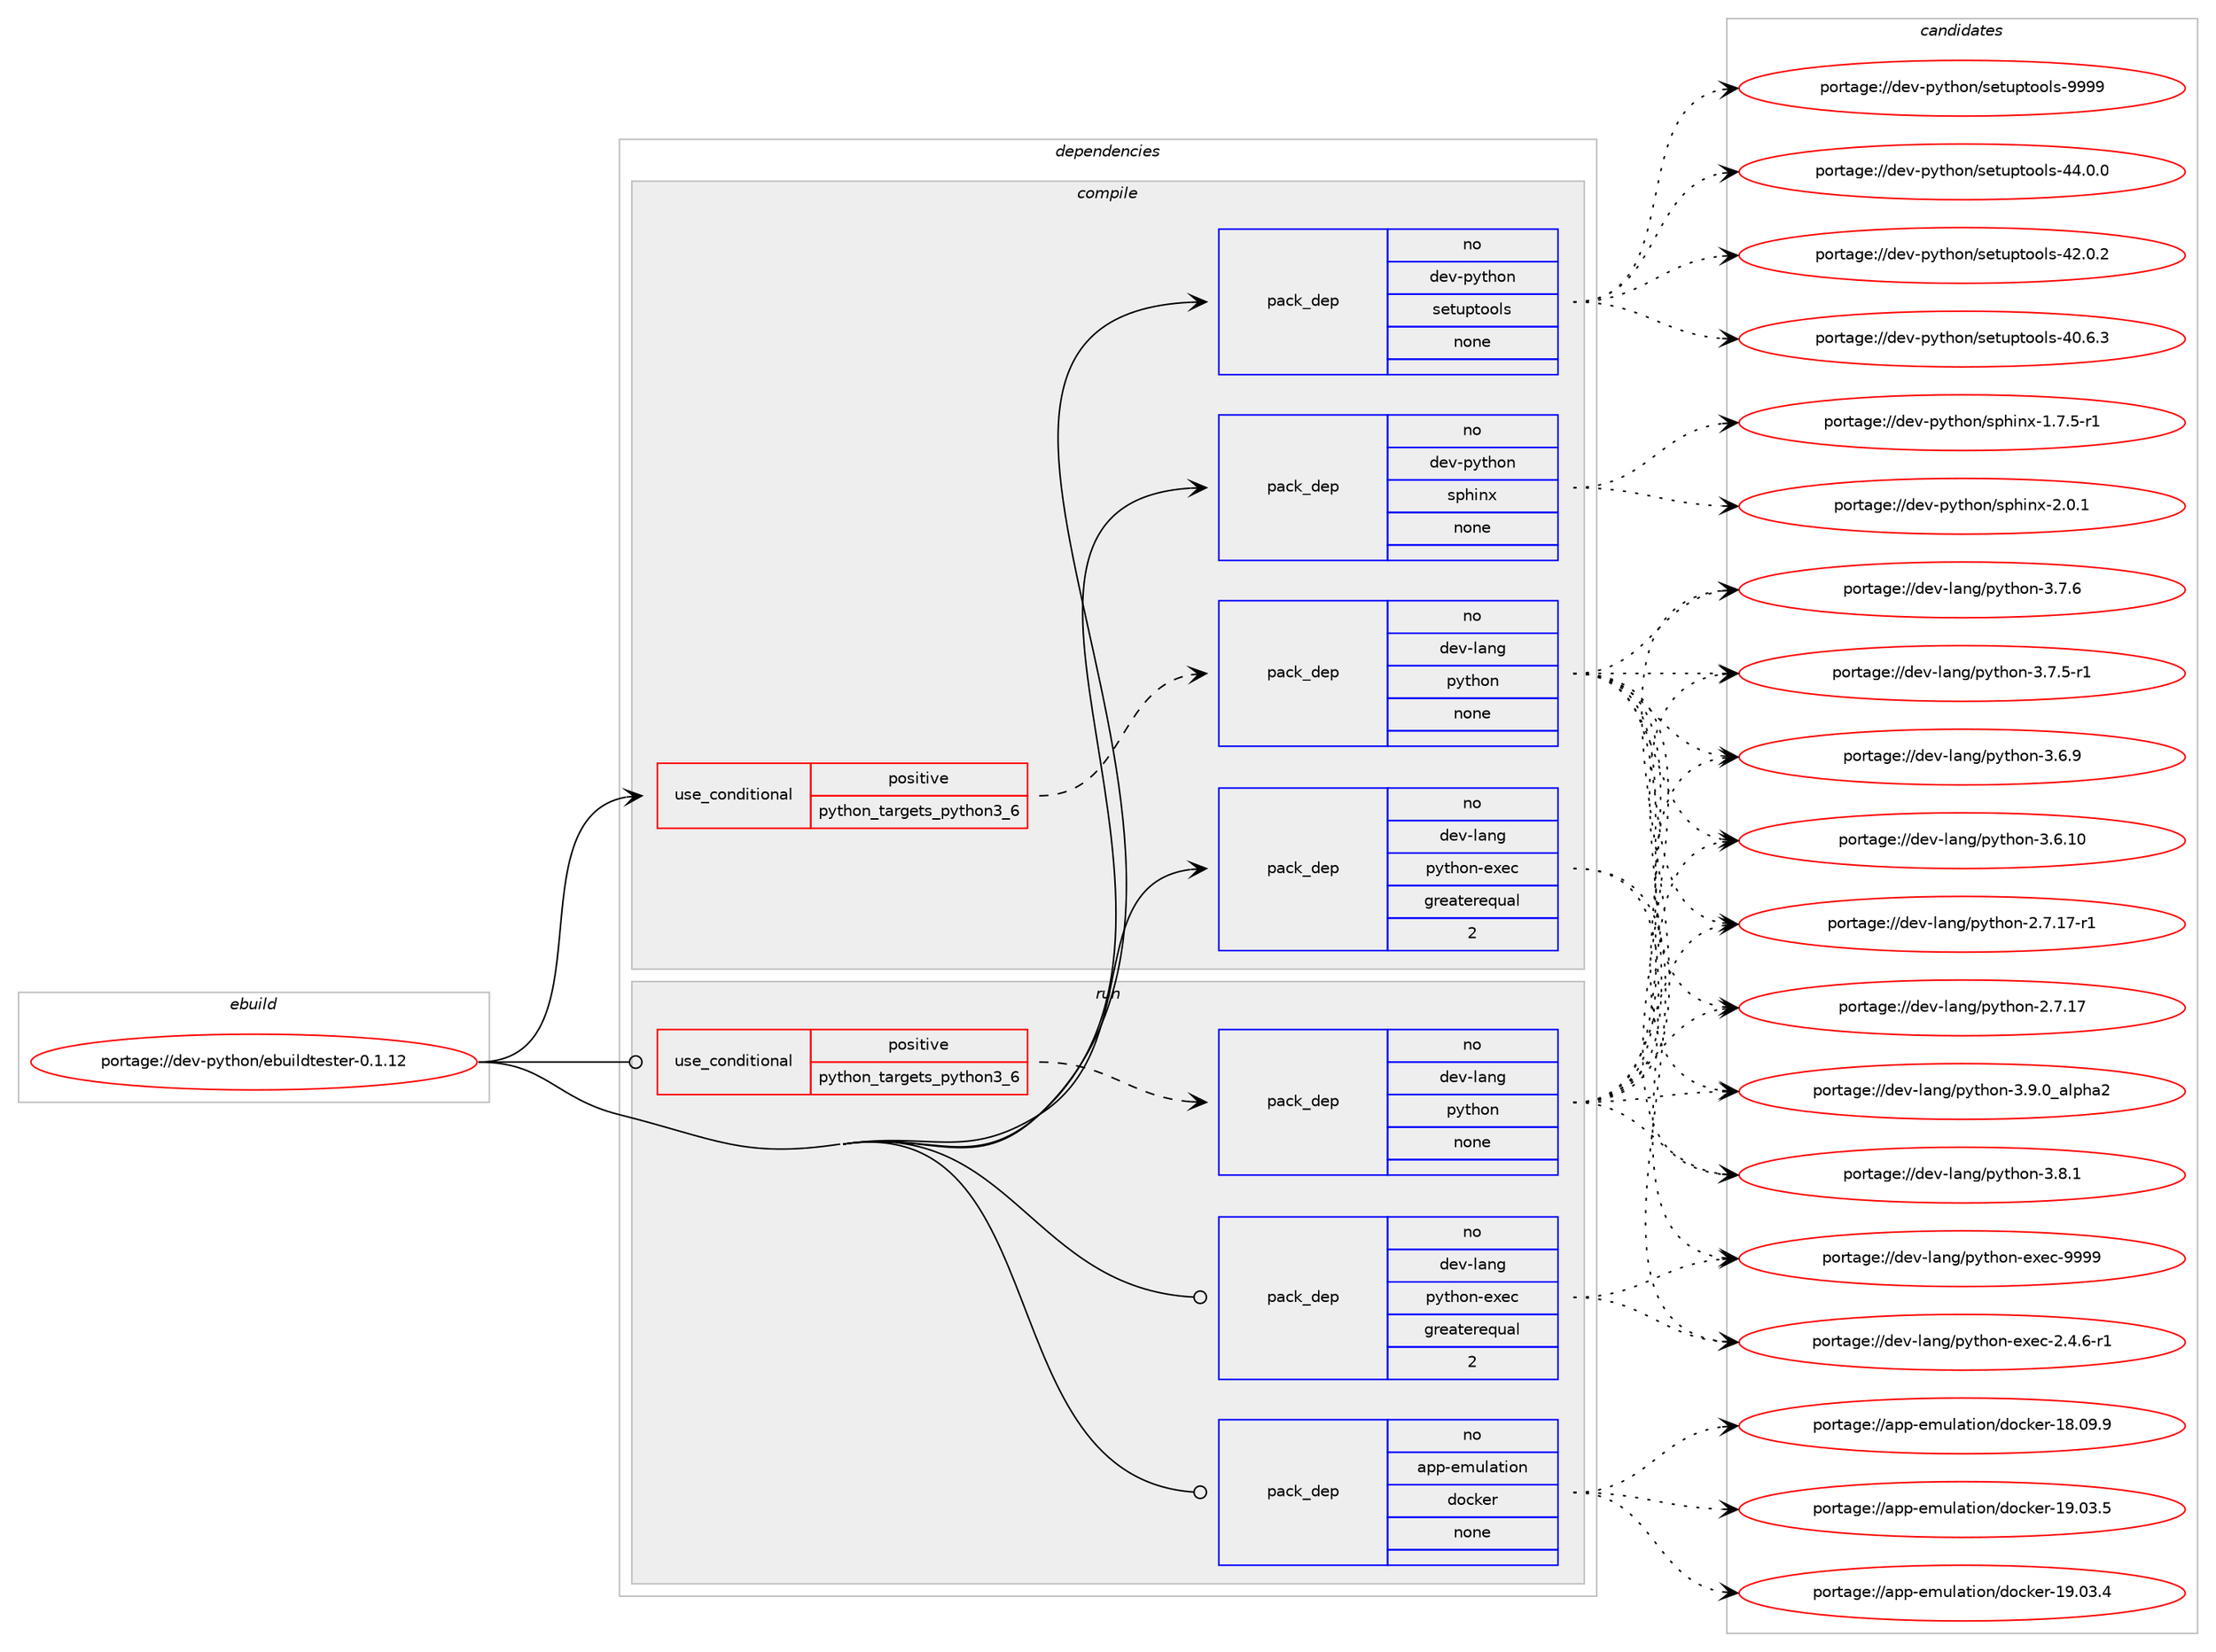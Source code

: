 digraph prolog {

# *************
# Graph options
# *************

newrank=true;
concentrate=true;
compound=true;
graph [rankdir=LR,fontname=Helvetica,fontsize=10,ranksep=1.5];#, ranksep=2.5, nodesep=0.2];
edge  [arrowhead=vee];
node  [fontname=Helvetica,fontsize=10];

# **********
# The ebuild
# **********

subgraph cluster_leftcol {
color=gray;
label=<<i>ebuild</i>>;
id [label="portage://dev-python/ebuildtester-0.1.12", color=red, width=4, href="../dev-python/ebuildtester-0.1.12.svg"];
}

# ****************
# The dependencies
# ****************

subgraph cluster_midcol {
color=gray;
label=<<i>dependencies</i>>;
subgraph cluster_compile {
fillcolor="#eeeeee";
style=filled;
label=<<i>compile</i>>;
subgraph cond116442 {
dependency462812 [label=<<TABLE BORDER="0" CELLBORDER="1" CELLSPACING="0" CELLPADDING="4"><TR><TD ROWSPAN="3" CELLPADDING="10">use_conditional</TD></TR><TR><TD>positive</TD></TR><TR><TD>python_targets_python3_6</TD></TR></TABLE>>, shape=none, color=red];
subgraph pack341378 {
dependency462813 [label=<<TABLE BORDER="0" CELLBORDER="1" CELLSPACING="0" CELLPADDING="4" WIDTH="220"><TR><TD ROWSPAN="6" CELLPADDING="30">pack_dep</TD></TR><TR><TD WIDTH="110">no</TD></TR><TR><TD>dev-lang</TD></TR><TR><TD>python</TD></TR><TR><TD>none</TD></TR><TR><TD></TD></TR></TABLE>>, shape=none, color=blue];
}
dependency462812:e -> dependency462813:w [weight=20,style="dashed",arrowhead="vee"];
}
id:e -> dependency462812:w [weight=20,style="solid",arrowhead="vee"];
subgraph pack341379 {
dependency462814 [label=<<TABLE BORDER="0" CELLBORDER="1" CELLSPACING="0" CELLPADDING="4" WIDTH="220"><TR><TD ROWSPAN="6" CELLPADDING="30">pack_dep</TD></TR><TR><TD WIDTH="110">no</TD></TR><TR><TD>dev-lang</TD></TR><TR><TD>python-exec</TD></TR><TR><TD>greaterequal</TD></TR><TR><TD>2</TD></TR></TABLE>>, shape=none, color=blue];
}
id:e -> dependency462814:w [weight=20,style="solid",arrowhead="vee"];
subgraph pack341380 {
dependency462815 [label=<<TABLE BORDER="0" CELLBORDER="1" CELLSPACING="0" CELLPADDING="4" WIDTH="220"><TR><TD ROWSPAN="6" CELLPADDING="30">pack_dep</TD></TR><TR><TD WIDTH="110">no</TD></TR><TR><TD>dev-python</TD></TR><TR><TD>setuptools</TD></TR><TR><TD>none</TD></TR><TR><TD></TD></TR></TABLE>>, shape=none, color=blue];
}
id:e -> dependency462815:w [weight=20,style="solid",arrowhead="vee"];
subgraph pack341381 {
dependency462816 [label=<<TABLE BORDER="0" CELLBORDER="1" CELLSPACING="0" CELLPADDING="4" WIDTH="220"><TR><TD ROWSPAN="6" CELLPADDING="30">pack_dep</TD></TR><TR><TD WIDTH="110">no</TD></TR><TR><TD>dev-python</TD></TR><TR><TD>sphinx</TD></TR><TR><TD>none</TD></TR><TR><TD></TD></TR></TABLE>>, shape=none, color=blue];
}
id:e -> dependency462816:w [weight=20,style="solid",arrowhead="vee"];
}
subgraph cluster_compileandrun {
fillcolor="#eeeeee";
style=filled;
label=<<i>compile and run</i>>;
}
subgraph cluster_run {
fillcolor="#eeeeee";
style=filled;
label=<<i>run</i>>;
subgraph cond116443 {
dependency462817 [label=<<TABLE BORDER="0" CELLBORDER="1" CELLSPACING="0" CELLPADDING="4"><TR><TD ROWSPAN="3" CELLPADDING="10">use_conditional</TD></TR><TR><TD>positive</TD></TR><TR><TD>python_targets_python3_6</TD></TR></TABLE>>, shape=none, color=red];
subgraph pack341382 {
dependency462818 [label=<<TABLE BORDER="0" CELLBORDER="1" CELLSPACING="0" CELLPADDING="4" WIDTH="220"><TR><TD ROWSPAN="6" CELLPADDING="30">pack_dep</TD></TR><TR><TD WIDTH="110">no</TD></TR><TR><TD>dev-lang</TD></TR><TR><TD>python</TD></TR><TR><TD>none</TD></TR><TR><TD></TD></TR></TABLE>>, shape=none, color=blue];
}
dependency462817:e -> dependency462818:w [weight=20,style="dashed",arrowhead="vee"];
}
id:e -> dependency462817:w [weight=20,style="solid",arrowhead="odot"];
subgraph pack341383 {
dependency462819 [label=<<TABLE BORDER="0" CELLBORDER="1" CELLSPACING="0" CELLPADDING="4" WIDTH="220"><TR><TD ROWSPAN="6" CELLPADDING="30">pack_dep</TD></TR><TR><TD WIDTH="110">no</TD></TR><TR><TD>app-emulation</TD></TR><TR><TD>docker</TD></TR><TR><TD>none</TD></TR><TR><TD></TD></TR></TABLE>>, shape=none, color=blue];
}
id:e -> dependency462819:w [weight=20,style="solid",arrowhead="odot"];
subgraph pack341384 {
dependency462820 [label=<<TABLE BORDER="0" CELLBORDER="1" CELLSPACING="0" CELLPADDING="4" WIDTH="220"><TR><TD ROWSPAN="6" CELLPADDING="30">pack_dep</TD></TR><TR><TD WIDTH="110">no</TD></TR><TR><TD>dev-lang</TD></TR><TR><TD>python-exec</TD></TR><TR><TD>greaterequal</TD></TR><TR><TD>2</TD></TR></TABLE>>, shape=none, color=blue];
}
id:e -> dependency462820:w [weight=20,style="solid",arrowhead="odot"];
}
}

# **************
# The candidates
# **************

subgraph cluster_choices {
rank=same;
color=gray;
label=<<i>candidates</i>>;

subgraph choice341378 {
color=black;
nodesep=1;
choice10010111845108971101034711212111610411111045514657464895971081121049750 [label="portage://dev-lang/python-3.9.0_alpha2", color=red, width=4,href="../dev-lang/python-3.9.0_alpha2.svg"];
choice100101118451089711010347112121116104111110455146564649 [label="portage://dev-lang/python-3.8.1", color=red, width=4,href="../dev-lang/python-3.8.1.svg"];
choice100101118451089711010347112121116104111110455146554654 [label="portage://dev-lang/python-3.7.6", color=red, width=4,href="../dev-lang/python-3.7.6.svg"];
choice1001011184510897110103471121211161041111104551465546534511449 [label="portage://dev-lang/python-3.7.5-r1", color=red, width=4,href="../dev-lang/python-3.7.5-r1.svg"];
choice100101118451089711010347112121116104111110455146544657 [label="portage://dev-lang/python-3.6.9", color=red, width=4,href="../dev-lang/python-3.6.9.svg"];
choice10010111845108971101034711212111610411111045514654464948 [label="portage://dev-lang/python-3.6.10", color=red, width=4,href="../dev-lang/python-3.6.10.svg"];
choice100101118451089711010347112121116104111110455046554649554511449 [label="portage://dev-lang/python-2.7.17-r1", color=red, width=4,href="../dev-lang/python-2.7.17-r1.svg"];
choice10010111845108971101034711212111610411111045504655464955 [label="portage://dev-lang/python-2.7.17", color=red, width=4,href="../dev-lang/python-2.7.17.svg"];
dependency462813:e -> choice10010111845108971101034711212111610411111045514657464895971081121049750:w [style=dotted,weight="100"];
dependency462813:e -> choice100101118451089711010347112121116104111110455146564649:w [style=dotted,weight="100"];
dependency462813:e -> choice100101118451089711010347112121116104111110455146554654:w [style=dotted,weight="100"];
dependency462813:e -> choice1001011184510897110103471121211161041111104551465546534511449:w [style=dotted,weight="100"];
dependency462813:e -> choice100101118451089711010347112121116104111110455146544657:w [style=dotted,weight="100"];
dependency462813:e -> choice10010111845108971101034711212111610411111045514654464948:w [style=dotted,weight="100"];
dependency462813:e -> choice100101118451089711010347112121116104111110455046554649554511449:w [style=dotted,weight="100"];
dependency462813:e -> choice10010111845108971101034711212111610411111045504655464955:w [style=dotted,weight="100"];
}
subgraph choice341379 {
color=black;
nodesep=1;
choice10010111845108971101034711212111610411111045101120101994557575757 [label="portage://dev-lang/python-exec-9999", color=red, width=4,href="../dev-lang/python-exec-9999.svg"];
choice10010111845108971101034711212111610411111045101120101994550465246544511449 [label="portage://dev-lang/python-exec-2.4.6-r1", color=red, width=4,href="../dev-lang/python-exec-2.4.6-r1.svg"];
dependency462814:e -> choice10010111845108971101034711212111610411111045101120101994557575757:w [style=dotted,weight="100"];
dependency462814:e -> choice10010111845108971101034711212111610411111045101120101994550465246544511449:w [style=dotted,weight="100"];
}
subgraph choice341380 {
color=black;
nodesep=1;
choice10010111845112121116104111110471151011161171121161111111081154557575757 [label="portage://dev-python/setuptools-9999", color=red, width=4,href="../dev-python/setuptools-9999.svg"];
choice100101118451121211161041111104711510111611711211611111110811545525246484648 [label="portage://dev-python/setuptools-44.0.0", color=red, width=4,href="../dev-python/setuptools-44.0.0.svg"];
choice100101118451121211161041111104711510111611711211611111110811545525046484650 [label="portage://dev-python/setuptools-42.0.2", color=red, width=4,href="../dev-python/setuptools-42.0.2.svg"];
choice100101118451121211161041111104711510111611711211611111110811545524846544651 [label="portage://dev-python/setuptools-40.6.3", color=red, width=4,href="../dev-python/setuptools-40.6.3.svg"];
dependency462815:e -> choice10010111845112121116104111110471151011161171121161111111081154557575757:w [style=dotted,weight="100"];
dependency462815:e -> choice100101118451121211161041111104711510111611711211611111110811545525246484648:w [style=dotted,weight="100"];
dependency462815:e -> choice100101118451121211161041111104711510111611711211611111110811545525046484650:w [style=dotted,weight="100"];
dependency462815:e -> choice100101118451121211161041111104711510111611711211611111110811545524846544651:w [style=dotted,weight="100"];
}
subgraph choice341381 {
color=black;
nodesep=1;
choice1001011184511212111610411111047115112104105110120455046484649 [label="portage://dev-python/sphinx-2.0.1", color=red, width=4,href="../dev-python/sphinx-2.0.1.svg"];
choice10010111845112121116104111110471151121041051101204549465546534511449 [label="portage://dev-python/sphinx-1.7.5-r1", color=red, width=4,href="../dev-python/sphinx-1.7.5-r1.svg"];
dependency462816:e -> choice1001011184511212111610411111047115112104105110120455046484649:w [style=dotted,weight="100"];
dependency462816:e -> choice10010111845112121116104111110471151121041051101204549465546534511449:w [style=dotted,weight="100"];
}
subgraph choice341382 {
color=black;
nodesep=1;
choice10010111845108971101034711212111610411111045514657464895971081121049750 [label="portage://dev-lang/python-3.9.0_alpha2", color=red, width=4,href="../dev-lang/python-3.9.0_alpha2.svg"];
choice100101118451089711010347112121116104111110455146564649 [label="portage://dev-lang/python-3.8.1", color=red, width=4,href="../dev-lang/python-3.8.1.svg"];
choice100101118451089711010347112121116104111110455146554654 [label="portage://dev-lang/python-3.7.6", color=red, width=4,href="../dev-lang/python-3.7.6.svg"];
choice1001011184510897110103471121211161041111104551465546534511449 [label="portage://dev-lang/python-3.7.5-r1", color=red, width=4,href="../dev-lang/python-3.7.5-r1.svg"];
choice100101118451089711010347112121116104111110455146544657 [label="portage://dev-lang/python-3.6.9", color=red, width=4,href="../dev-lang/python-3.6.9.svg"];
choice10010111845108971101034711212111610411111045514654464948 [label="portage://dev-lang/python-3.6.10", color=red, width=4,href="../dev-lang/python-3.6.10.svg"];
choice100101118451089711010347112121116104111110455046554649554511449 [label="portage://dev-lang/python-2.7.17-r1", color=red, width=4,href="../dev-lang/python-2.7.17-r1.svg"];
choice10010111845108971101034711212111610411111045504655464955 [label="portage://dev-lang/python-2.7.17", color=red, width=4,href="../dev-lang/python-2.7.17.svg"];
dependency462818:e -> choice10010111845108971101034711212111610411111045514657464895971081121049750:w [style=dotted,weight="100"];
dependency462818:e -> choice100101118451089711010347112121116104111110455146564649:w [style=dotted,weight="100"];
dependency462818:e -> choice100101118451089711010347112121116104111110455146554654:w [style=dotted,weight="100"];
dependency462818:e -> choice1001011184510897110103471121211161041111104551465546534511449:w [style=dotted,weight="100"];
dependency462818:e -> choice100101118451089711010347112121116104111110455146544657:w [style=dotted,weight="100"];
dependency462818:e -> choice10010111845108971101034711212111610411111045514654464948:w [style=dotted,weight="100"];
dependency462818:e -> choice100101118451089711010347112121116104111110455046554649554511449:w [style=dotted,weight="100"];
dependency462818:e -> choice10010111845108971101034711212111610411111045504655464955:w [style=dotted,weight="100"];
}
subgraph choice341383 {
color=black;
nodesep=1;
choice97112112451011091171089711610511111047100111991071011144549574648514653 [label="portage://app-emulation/docker-19.03.5", color=red, width=4,href="../app-emulation/docker-19.03.5.svg"];
choice97112112451011091171089711610511111047100111991071011144549574648514652 [label="portage://app-emulation/docker-19.03.4", color=red, width=4,href="../app-emulation/docker-19.03.4.svg"];
choice97112112451011091171089711610511111047100111991071011144549564648574657 [label="portage://app-emulation/docker-18.09.9", color=red, width=4,href="../app-emulation/docker-18.09.9.svg"];
dependency462819:e -> choice97112112451011091171089711610511111047100111991071011144549574648514653:w [style=dotted,weight="100"];
dependency462819:e -> choice97112112451011091171089711610511111047100111991071011144549574648514652:w [style=dotted,weight="100"];
dependency462819:e -> choice97112112451011091171089711610511111047100111991071011144549564648574657:w [style=dotted,weight="100"];
}
subgraph choice341384 {
color=black;
nodesep=1;
choice10010111845108971101034711212111610411111045101120101994557575757 [label="portage://dev-lang/python-exec-9999", color=red, width=4,href="../dev-lang/python-exec-9999.svg"];
choice10010111845108971101034711212111610411111045101120101994550465246544511449 [label="portage://dev-lang/python-exec-2.4.6-r1", color=red, width=4,href="../dev-lang/python-exec-2.4.6-r1.svg"];
dependency462820:e -> choice10010111845108971101034711212111610411111045101120101994557575757:w [style=dotted,weight="100"];
dependency462820:e -> choice10010111845108971101034711212111610411111045101120101994550465246544511449:w [style=dotted,weight="100"];
}
}

}
